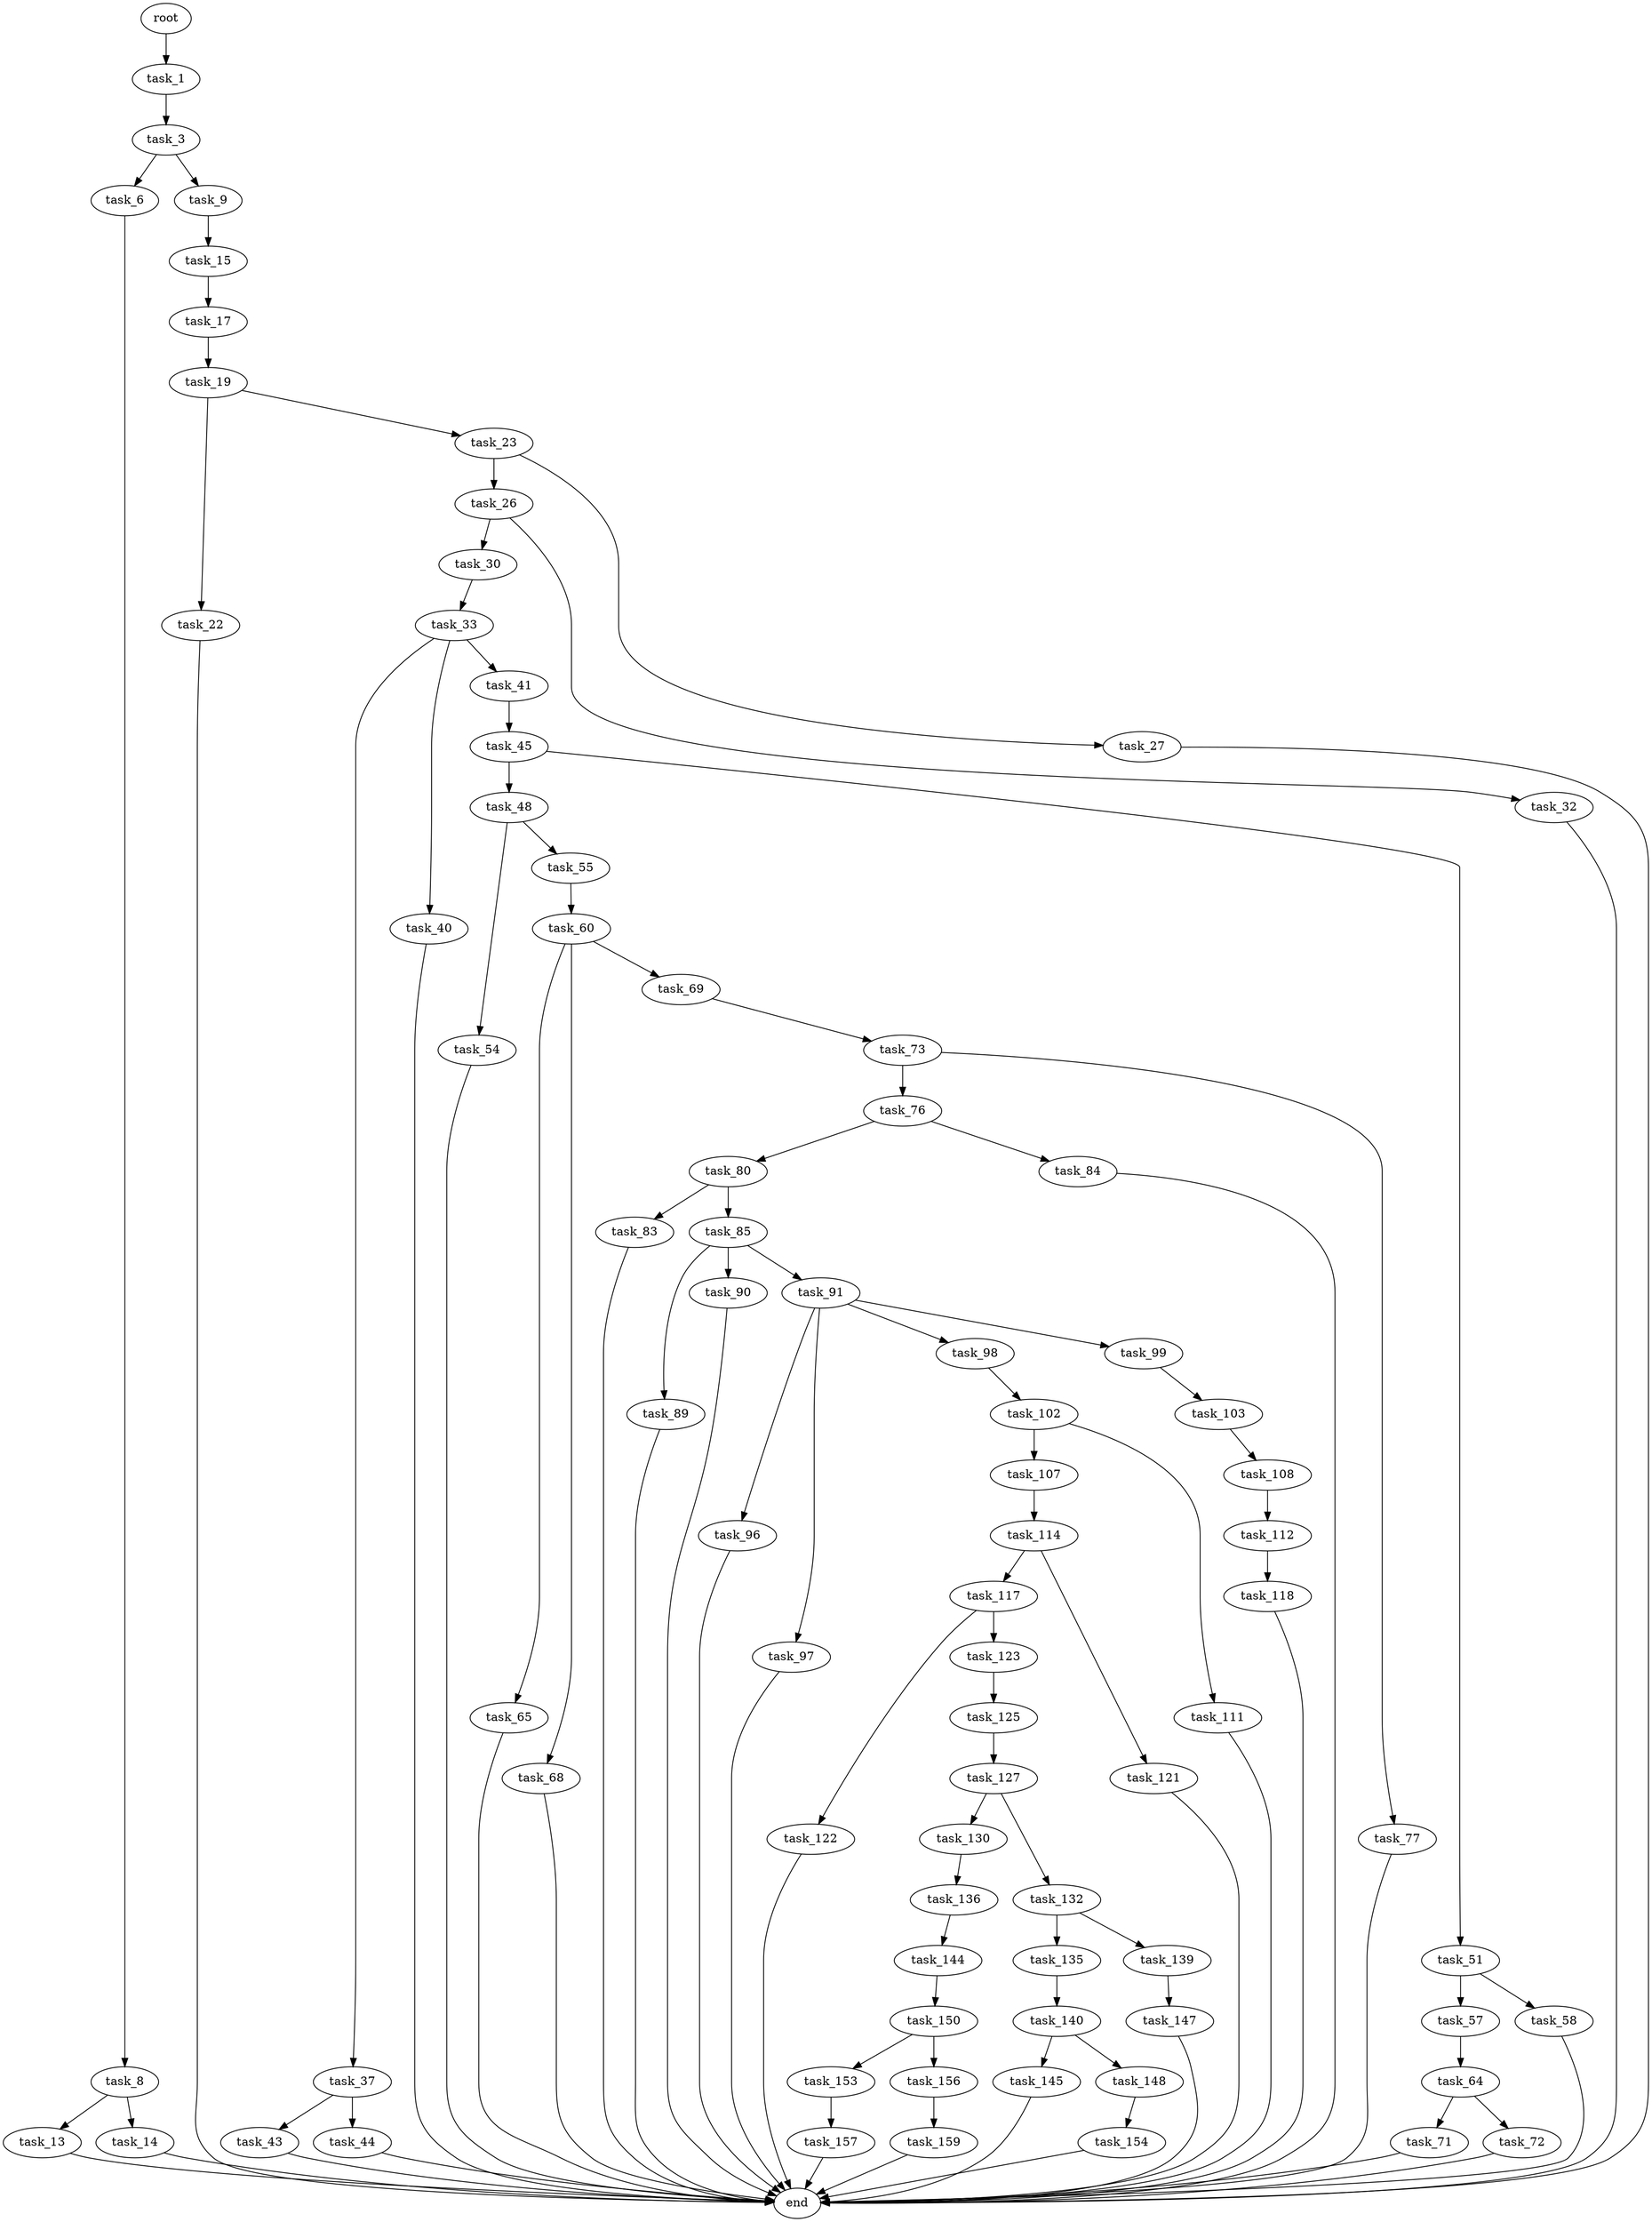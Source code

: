 digraph G {
  root [size="0.000000"];
  task_1 [size="295085657606.000000"];
  task_3 [size="284378911157.000000"];
  task_6 [size="28991029248.000000"];
  task_9 [size="782757789696.000000"];
  task_8 [size="39784457262.000000"];
  task_13 [size="28991029248.000000"];
  task_14 [size="1896268339.000000"];
  task_15 [size="82863591828.000000"];
  end [size="0.000000"];
  task_17 [size="549755813888.000000"];
  task_19 [size="42983669953.000000"];
  task_22 [size="8589934592.000000"];
  task_23 [size="1913156900.000000"];
  task_26 [size="782757789696.000000"];
  task_27 [size="549755813888.000000"];
  task_30 [size="134217728000.000000"];
  task_32 [size="19683099906.000000"];
  task_33 [size="134217728000.000000"];
  task_37 [size="500774902483.000000"];
  task_40 [size="231928233984.000000"];
  task_41 [size="368293445632.000000"];
  task_43 [size="368293445632.000000"];
  task_44 [size="102169754981.000000"];
  task_45 [size="407994537515.000000"];
  task_48 [size="40442694431.000000"];
  task_51 [size="68719476736.000000"];
  task_54 [size="68719476736.000000"];
  task_55 [size="368293445632.000000"];
  task_57 [size="37933126737.000000"];
  task_58 [size="6364777635.000000"];
  task_60 [size="8589934592.000000"];
  task_64 [size="283259137162.000000"];
  task_65 [size="1073741824000.000000"];
  task_68 [size="18442179042.000000"];
  task_69 [size="7277697285.000000"];
  task_71 [size="8589934592.000000"];
  task_72 [size="51406321788.000000"];
  task_73 [size="21568496772.000000"];
  task_76 [size="36745424369.000000"];
  task_77 [size="5000408589.000000"];
  task_80 [size="15984682617.000000"];
  task_84 [size="84095560084.000000"];
  task_83 [size="10893173069.000000"];
  task_85 [size="288514049017.000000"];
  task_89 [size="66421109848.000000"];
  task_90 [size="105350551428.000000"];
  task_91 [size="4254919468.000000"];
  task_96 [size="134217728000.000000"];
  task_97 [size="484798718696.000000"];
  task_98 [size="2023266566.000000"];
  task_99 [size="17148446449.000000"];
  task_102 [size="172474411648.000000"];
  task_103 [size="77579497089.000000"];
  task_107 [size="4523545184.000000"];
  task_111 [size="3269449572.000000"];
  task_108 [size="2602354728.000000"];
  task_114 [size="90334972117.000000"];
  task_112 [size="68192657494.000000"];
  task_118 [size="27750425574.000000"];
  task_117 [size="6467265589.000000"];
  task_121 [size="8589934592.000000"];
  task_122 [size="97459280908.000000"];
  task_123 [size="434337998789.000000"];
  task_125 [size="28991029248.000000"];
  task_127 [size="6934000277.000000"];
  task_130 [size="8589934592.000000"];
  task_132 [size="624254791702.000000"];
  task_136 [size="2860823995.000000"];
  task_135 [size="1351528785.000000"];
  task_139 [size="19265477067.000000"];
  task_140 [size="127041231338.000000"];
  task_144 [size="28991029248.000000"];
  task_147 [size="4758355577.000000"];
  task_145 [size="231928233984.000000"];
  task_148 [size="417076418529.000000"];
  task_150 [size="179363973620.000000"];
  task_154 [size="765829098684.000000"];
  task_153 [size="21667721474.000000"];
  task_156 [size="11429821148.000000"];
  task_157 [size="257878898028.000000"];
  task_159 [size="4994689087.000000"];

  root -> task_1 [size="1.000000"];
  task_1 -> task_3 [size="301989888.000000"];
  task_3 -> task_6 [size="209715200.000000"];
  task_3 -> task_9 [size="209715200.000000"];
  task_6 -> task_8 [size="75497472.000000"];
  task_9 -> task_15 [size="679477248.000000"];
  task_8 -> task_13 [size="679477248.000000"];
  task_8 -> task_14 [size="679477248.000000"];
  task_13 -> end [size="1.000000"];
  task_14 -> end [size="1.000000"];
  task_15 -> task_17 [size="134217728.000000"];
  task_17 -> task_19 [size="536870912.000000"];
  task_19 -> task_22 [size="838860800.000000"];
  task_19 -> task_23 [size="838860800.000000"];
  task_22 -> end [size="1.000000"];
  task_23 -> task_26 [size="134217728.000000"];
  task_23 -> task_27 [size="134217728.000000"];
  task_26 -> task_30 [size="679477248.000000"];
  task_26 -> task_32 [size="679477248.000000"];
  task_27 -> end [size="1.000000"];
  task_30 -> task_33 [size="209715200.000000"];
  task_32 -> end [size="1.000000"];
  task_33 -> task_37 [size="209715200.000000"];
  task_33 -> task_40 [size="209715200.000000"];
  task_33 -> task_41 [size="209715200.000000"];
  task_37 -> task_43 [size="838860800.000000"];
  task_37 -> task_44 [size="838860800.000000"];
  task_40 -> end [size="1.000000"];
  task_41 -> task_45 [size="411041792.000000"];
  task_43 -> end [size="1.000000"];
  task_44 -> end [size="1.000000"];
  task_45 -> task_48 [size="301989888.000000"];
  task_45 -> task_51 [size="301989888.000000"];
  task_48 -> task_54 [size="838860800.000000"];
  task_48 -> task_55 [size="838860800.000000"];
  task_51 -> task_57 [size="134217728.000000"];
  task_51 -> task_58 [size="134217728.000000"];
  task_54 -> end [size="1.000000"];
  task_55 -> task_60 [size="411041792.000000"];
  task_57 -> task_64 [size="33554432.000000"];
  task_58 -> end [size="1.000000"];
  task_60 -> task_65 [size="33554432.000000"];
  task_60 -> task_68 [size="33554432.000000"];
  task_60 -> task_69 [size="33554432.000000"];
  task_64 -> task_71 [size="411041792.000000"];
  task_64 -> task_72 [size="411041792.000000"];
  task_65 -> end [size="1.000000"];
  task_68 -> end [size="1.000000"];
  task_69 -> task_73 [size="679477248.000000"];
  task_71 -> end [size="1.000000"];
  task_72 -> end [size="1.000000"];
  task_73 -> task_76 [size="536870912.000000"];
  task_73 -> task_77 [size="536870912.000000"];
  task_76 -> task_80 [size="838860800.000000"];
  task_76 -> task_84 [size="838860800.000000"];
  task_77 -> end [size="1.000000"];
  task_80 -> task_83 [size="301989888.000000"];
  task_80 -> task_85 [size="301989888.000000"];
  task_84 -> end [size="1.000000"];
  task_83 -> end [size="1.000000"];
  task_85 -> task_89 [size="838860800.000000"];
  task_85 -> task_90 [size="838860800.000000"];
  task_85 -> task_91 [size="838860800.000000"];
  task_89 -> end [size="1.000000"];
  task_90 -> end [size="1.000000"];
  task_91 -> task_96 [size="75497472.000000"];
  task_91 -> task_97 [size="75497472.000000"];
  task_91 -> task_98 [size="75497472.000000"];
  task_91 -> task_99 [size="75497472.000000"];
  task_96 -> end [size="1.000000"];
  task_97 -> end [size="1.000000"];
  task_98 -> task_102 [size="33554432.000000"];
  task_99 -> task_103 [size="411041792.000000"];
  task_102 -> task_107 [size="209715200.000000"];
  task_102 -> task_111 [size="209715200.000000"];
  task_103 -> task_108 [size="75497472.000000"];
  task_107 -> task_114 [size="75497472.000000"];
  task_111 -> end [size="1.000000"];
  task_108 -> task_112 [size="301989888.000000"];
  task_114 -> task_117 [size="75497472.000000"];
  task_114 -> task_121 [size="75497472.000000"];
  task_112 -> task_118 [size="209715200.000000"];
  task_118 -> end [size="1.000000"];
  task_117 -> task_122 [size="134217728.000000"];
  task_117 -> task_123 [size="134217728.000000"];
  task_121 -> end [size="1.000000"];
  task_122 -> end [size="1.000000"];
  task_123 -> task_125 [size="411041792.000000"];
  task_125 -> task_127 [size="75497472.000000"];
  task_127 -> task_130 [size="679477248.000000"];
  task_127 -> task_132 [size="679477248.000000"];
  task_130 -> task_136 [size="33554432.000000"];
  task_132 -> task_135 [size="679477248.000000"];
  task_132 -> task_139 [size="679477248.000000"];
  task_136 -> task_144 [size="134217728.000000"];
  task_135 -> task_140 [size="75497472.000000"];
  task_139 -> task_147 [size="301989888.000000"];
  task_140 -> task_145 [size="209715200.000000"];
  task_140 -> task_148 [size="209715200.000000"];
  task_144 -> task_150 [size="75497472.000000"];
  task_147 -> end [size="1.000000"];
  task_145 -> end [size="1.000000"];
  task_148 -> task_154 [size="411041792.000000"];
  task_150 -> task_153 [size="536870912.000000"];
  task_150 -> task_156 [size="536870912.000000"];
  task_154 -> end [size="1.000000"];
  task_153 -> task_157 [size="679477248.000000"];
  task_156 -> task_159 [size="536870912.000000"];
  task_157 -> end [size="1.000000"];
  task_159 -> end [size="1.000000"];
}
